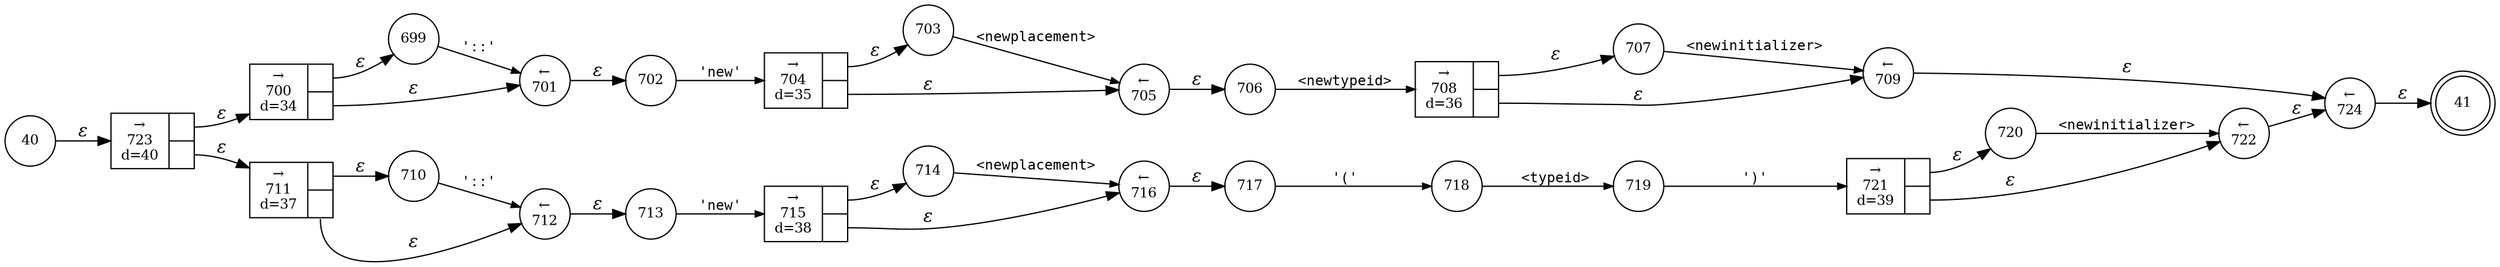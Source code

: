 digraph ATN {
rankdir=LR;
s41[fontsize=11, label="41", shape=doublecircle, fixedsize=true, width=.6];
s704[fontsize=11,label="{&rarr;\n704\nd=35|{<p0>|<p1>}}", shape=record, fixedsize=false, peripheries=1];
s705[fontsize=11,label="&larr;\n705", shape=circle, fixedsize=true, width=.55, peripheries=1];
s706[fontsize=11,label="706", shape=circle, fixedsize=true, width=.55, peripheries=1];
s707[fontsize=11,label="707", shape=circle, fixedsize=true, width=.55, peripheries=1];
s708[fontsize=11,label="{&rarr;\n708\nd=36|{<p0>|<p1>}}", shape=record, fixedsize=false, peripheries=1];
s709[fontsize=11,label="&larr;\n709", shape=circle, fixedsize=true, width=.55, peripheries=1];
s710[fontsize=11,label="710", shape=circle, fixedsize=true, width=.55, peripheries=1];
s711[fontsize=11,label="{&rarr;\n711\nd=37|{<p0>|<p1>}}", shape=record, fixedsize=false, peripheries=1];
s712[fontsize=11,label="&larr;\n712", shape=circle, fixedsize=true, width=.55, peripheries=1];
s713[fontsize=11,label="713", shape=circle, fixedsize=true, width=.55, peripheries=1];
s714[fontsize=11,label="714", shape=circle, fixedsize=true, width=.55, peripheries=1];
s715[fontsize=11,label="{&rarr;\n715\nd=38|{<p0>|<p1>}}", shape=record, fixedsize=false, peripheries=1];
s716[fontsize=11,label="&larr;\n716", shape=circle, fixedsize=true, width=.55, peripheries=1];
s717[fontsize=11,label="717", shape=circle, fixedsize=true, width=.55, peripheries=1];
s718[fontsize=11,label="718", shape=circle, fixedsize=true, width=.55, peripheries=1];
s719[fontsize=11,label="719", shape=circle, fixedsize=true, width=.55, peripheries=1];
s720[fontsize=11,label="720", shape=circle, fixedsize=true, width=.55, peripheries=1];
s721[fontsize=11,label="{&rarr;\n721\nd=39|{<p0>|<p1>}}", shape=record, fixedsize=false, peripheries=1];
s722[fontsize=11,label="&larr;\n722", shape=circle, fixedsize=true, width=.55, peripheries=1];
s723[fontsize=11,label="{&rarr;\n723\nd=40|{<p0>|<p1>}}", shape=record, fixedsize=false, peripheries=1];
s724[fontsize=11,label="&larr;\n724", shape=circle, fixedsize=true, width=.55, peripheries=1];
s40[fontsize=11,label="40", shape=circle, fixedsize=true, width=.55, peripheries=1];
s699[fontsize=11,label="699", shape=circle, fixedsize=true, width=.55, peripheries=1];
s700[fontsize=11,label="{&rarr;\n700\nd=34|{<p0>|<p1>}}", shape=record, fixedsize=false, peripheries=1];
s701[fontsize=11,label="&larr;\n701", shape=circle, fixedsize=true, width=.55, peripheries=1];
s702[fontsize=11,label="702", shape=circle, fixedsize=true, width=.55, peripheries=1];
s703[fontsize=11,label="703", shape=circle, fixedsize=true, width=.55, peripheries=1];
s40 -> s723 [fontname="Times-Italic", label="&epsilon;"];
s723:p0 -> s700 [fontname="Times-Italic", label="&epsilon;"];
s723:p1 -> s711 [fontname="Times-Italic", label="&epsilon;"];
s700:p0 -> s699 [fontname="Times-Italic", label="&epsilon;"];
s700:p1 -> s701 [fontname="Times-Italic", label="&epsilon;"];
s711:p0 -> s710 [fontname="Times-Italic", label="&epsilon;"];
s711:p1 -> s712 [fontname="Times-Italic", label="&epsilon;"];
s699 -> s701 [fontsize=11, fontname="Courier", arrowsize=.7, label = "'::'", arrowhead = normal];
s701 -> s702 [fontname="Times-Italic", label="&epsilon;"];
s710 -> s712 [fontsize=11, fontname="Courier", arrowsize=.7, label = "'::'", arrowhead = normal];
s712 -> s713 [fontname="Times-Italic", label="&epsilon;"];
s702 -> s704 [fontsize=11, fontname="Courier", arrowsize=.7, label = "'new'", arrowhead = normal];
s713 -> s715 [fontsize=11, fontname="Courier", arrowsize=.7, label = "'new'", arrowhead = normal];
s704:p0 -> s703 [fontname="Times-Italic", label="&epsilon;"];
s704:p1 -> s705 [fontname="Times-Italic", label="&epsilon;"];
s715:p0 -> s714 [fontname="Times-Italic", label="&epsilon;"];
s715:p1 -> s716 [fontname="Times-Italic", label="&epsilon;"];
s703 -> s705 [fontsize=11, fontname="Courier", arrowsize=.7, label = "<newplacement>", arrowhead = normal];
s705 -> s706 [fontname="Times-Italic", label="&epsilon;"];
s714 -> s716 [fontsize=11, fontname="Courier", arrowsize=.7, label = "<newplacement>", arrowhead = normal];
s716 -> s717 [fontname="Times-Italic", label="&epsilon;"];
s706 -> s708 [fontsize=11, fontname="Courier", arrowsize=.7, label = "<newtypeid>", arrowhead = normal];
s717 -> s718 [fontsize=11, fontname="Courier", arrowsize=.7, label = "'('", arrowhead = normal];
s708:p0 -> s707 [fontname="Times-Italic", label="&epsilon;"];
s708:p1 -> s709 [fontname="Times-Italic", label="&epsilon;"];
s718 -> s719 [fontsize=11, fontname="Courier", arrowsize=.7, label = "<typeid>", arrowhead = normal];
s707 -> s709 [fontsize=11, fontname="Courier", arrowsize=.7, label = "<newinitializer>", arrowhead = normal];
s709 -> s724 [fontname="Times-Italic", label="&epsilon;"];
s719 -> s721 [fontsize=11, fontname="Courier", arrowsize=.7, label = "')'", arrowhead = normal];
s724 -> s41 [fontname="Times-Italic", label="&epsilon;"];
s721:p0 -> s720 [fontname="Times-Italic", label="&epsilon;"];
s721:p1 -> s722 [fontname="Times-Italic", label="&epsilon;"];
s720 -> s722 [fontsize=11, fontname="Courier", arrowsize=.7, label = "<newinitializer>", arrowhead = normal];
s722 -> s724 [fontname="Times-Italic", label="&epsilon;"];
}
